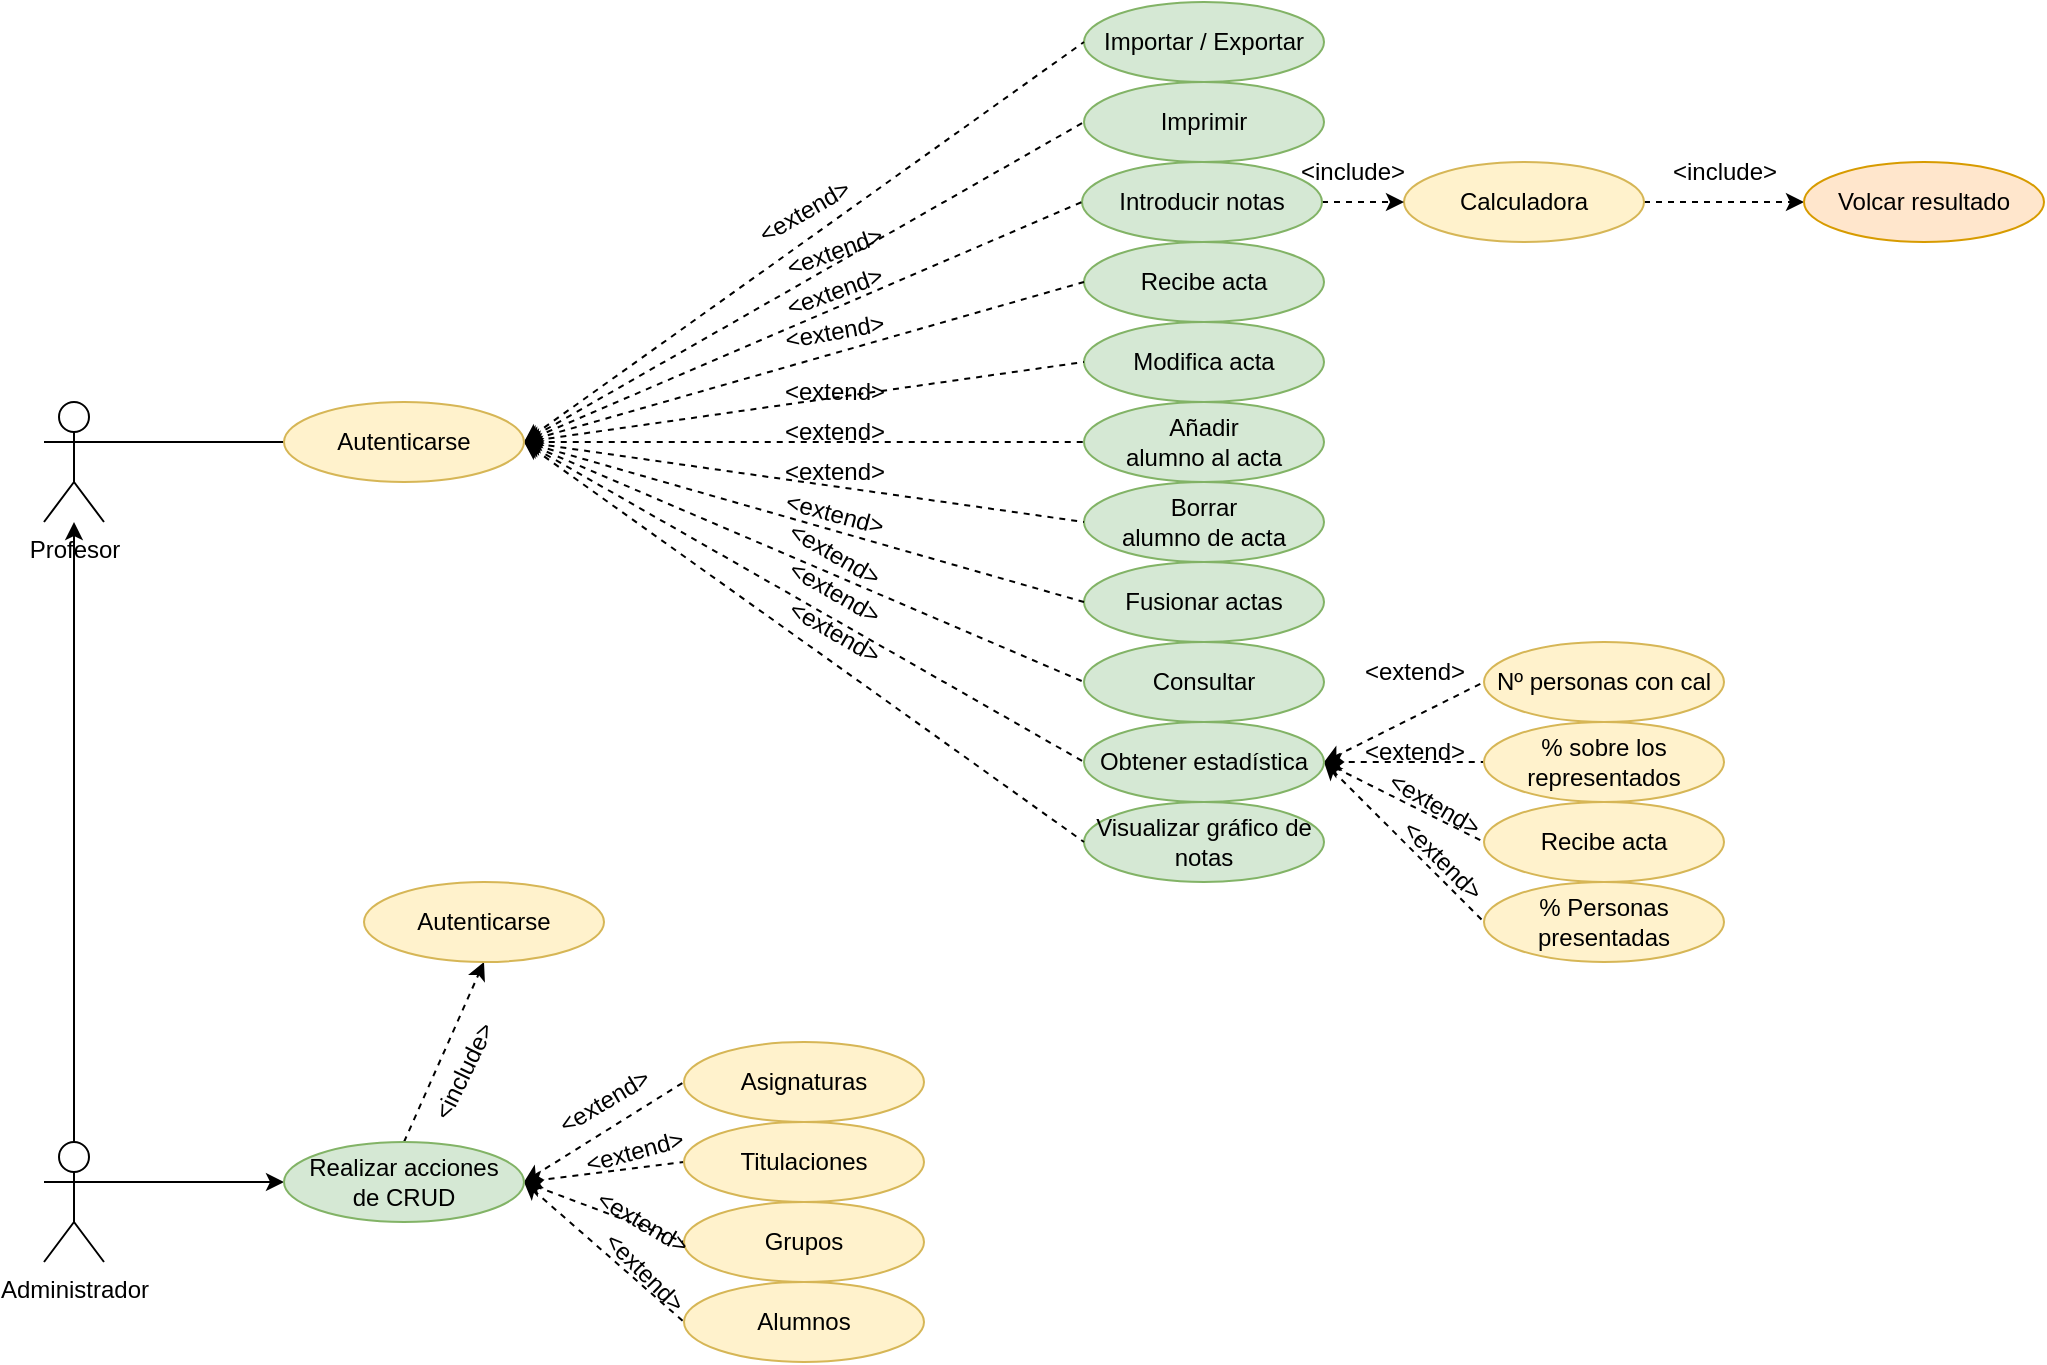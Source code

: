 <mxfile version="20.8.13" type="github">
  <diagram name="Página-1" id="47JntAUj07N4KFNGcbqV">
    <mxGraphModel dx="1434" dy="1940" grid="1" gridSize="10" guides="1" tooltips="1" connect="1" arrows="1" fold="1" page="1" pageScale="1" pageWidth="827" pageHeight="1169" math="0" shadow="0">
      <root>
        <mxCell id="0" />
        <mxCell id="1" parent="0" />
        <mxCell id="PZFaTxIFbQHAkJl3-58i-22" style="edgeStyle=none;rounded=0;orthogonalLoop=1;jettySize=auto;html=1;exitX=1;exitY=0.333;exitDx=0;exitDy=0;exitPerimeter=0;entryX=0;entryY=0.5;entryDx=0;entryDy=0;startArrow=none;startFill=0;endArrow=none;endFill=0;" edge="1" parent="1" source="qn6lafyghwuCk_e5bY4_-1" target="PZFaTxIFbQHAkJl3-58i-21">
          <mxGeometry relative="1" as="geometry" />
        </mxCell>
        <mxCell id="qn6lafyghwuCk_e5bY4_-1" value="Profesor" style="shape=umlActor;verticalLabelPosition=bottom;verticalAlign=top;html=1;outlineConnect=0;" parent="1" vertex="1">
          <mxGeometry x="40" y="80" width="30" height="60" as="geometry" />
        </mxCell>
        <mxCell id="qn6lafyghwuCk_e5bY4_-3" style="edgeStyle=orthogonalEdgeStyle;rounded=0;orthogonalLoop=1;jettySize=auto;html=1;" parent="1" source="qn6lafyghwuCk_e5bY4_-2" target="qn6lafyghwuCk_e5bY4_-1" edge="1">
          <mxGeometry relative="1" as="geometry" />
        </mxCell>
        <mxCell id="PZFaTxIFbQHAkJl3-58i-1" style="edgeStyle=orthogonalEdgeStyle;rounded=0;orthogonalLoop=1;jettySize=auto;html=1;exitX=1;exitY=0.333;exitDx=0;exitDy=0;exitPerimeter=0;entryX=0;entryY=0.5;entryDx=0;entryDy=0;" edge="1" parent="1" source="qn6lafyghwuCk_e5bY4_-2" target="e0_zev7lUgPOxNIeThjS-72">
          <mxGeometry relative="1" as="geometry" />
        </mxCell>
        <mxCell id="qn6lafyghwuCk_e5bY4_-2" value="&lt;div&gt;Administrador&lt;/div&gt;" style="shape=umlActor;verticalLabelPosition=bottom;verticalAlign=top;html=1;outlineConnect=0;" parent="1" vertex="1">
          <mxGeometry x="40" y="450" width="30" height="60" as="geometry" />
        </mxCell>
        <mxCell id="qn6lafyghwuCk_e5bY4_-5" value="Recibe acta" style="ellipse;whiteSpace=wrap;html=1;fillColor=#d5e8d4;strokeColor=#82b366;" parent="1" vertex="1">
          <mxGeometry x="560" width="120" height="40" as="geometry" />
        </mxCell>
        <mxCell id="qn6lafyghwuCk_e5bY4_-6" value="Modifica acta" style="ellipse;whiteSpace=wrap;html=1;fillColor=#d5e8d4;strokeColor=#82b366;" parent="1" vertex="1">
          <mxGeometry x="560" y="40" width="120" height="40" as="geometry" />
        </mxCell>
        <mxCell id="qn6lafyghwuCk_e5bY4_-7" value="&lt;div&gt;Borrar &lt;br&gt;&lt;/div&gt;&lt;div&gt;alumno de acta&lt;/div&gt;" style="ellipse;whiteSpace=wrap;html=1;fillColor=#d5e8d4;strokeColor=#82b366;" parent="1" vertex="1">
          <mxGeometry x="560" y="120" width="120" height="40" as="geometry" />
        </mxCell>
        <mxCell id="qn6lafyghwuCk_e5bY4_-8" value="Fusionar actas" style="ellipse;whiteSpace=wrap;html=1;fillColor=#d5e8d4;strokeColor=#82b366;" parent="1" vertex="1">
          <mxGeometry x="560" y="160" width="120" height="40" as="geometry" />
        </mxCell>
        <mxCell id="qn6lafyghwuCk_e5bY4_-9" value="Consultar" style="ellipse;whiteSpace=wrap;html=1;fillColor=#d5e8d4;strokeColor=#82b366;" parent="1" vertex="1">
          <mxGeometry x="560" y="200" width="120" height="40" as="geometry" />
        </mxCell>
        <mxCell id="e0_zev7lUgPOxNIeThjS-8" style="edgeStyle=none;rounded=0;orthogonalLoop=1;jettySize=auto;html=1;exitX=1;exitY=0.5;exitDx=0;exitDy=0;entryX=0;entryY=0.5;entryDx=0;entryDy=0;endArrow=none;endFill=0;dashed=1;startArrow=classic;startFill=1;" parent="1" source="qn6lafyghwuCk_e5bY4_-10" target="qn6lafyghwuCk_e5bY4_-11" edge="1">
          <mxGeometry relative="1" as="geometry" />
        </mxCell>
        <mxCell id="e0_zev7lUgPOxNIeThjS-9" style="edgeStyle=none;rounded=0;orthogonalLoop=1;jettySize=auto;html=1;exitX=1;exitY=0.5;exitDx=0;exitDy=0;entryX=0;entryY=0.5;entryDx=0;entryDy=0;endArrow=none;endFill=0;dashed=1;startArrow=classic;startFill=1;" parent="1" source="qn6lafyghwuCk_e5bY4_-10" target="qn6lafyghwuCk_e5bY4_-12" edge="1">
          <mxGeometry relative="1" as="geometry" />
        </mxCell>
        <mxCell id="e0_zev7lUgPOxNIeThjS-10" style="edgeStyle=none;rounded=0;orthogonalLoop=1;jettySize=auto;html=1;exitX=1;exitY=0.5;exitDx=0;exitDy=0;entryX=0;entryY=0.5;entryDx=0;entryDy=0;endArrow=none;endFill=0;dashed=1;startArrow=classic;startFill=1;" parent="1" source="qn6lafyghwuCk_e5bY4_-10" target="qn6lafyghwuCk_e5bY4_-13" edge="1">
          <mxGeometry relative="1" as="geometry" />
        </mxCell>
        <mxCell id="e0_zev7lUgPOxNIeThjS-17" style="edgeStyle=none;rounded=0;orthogonalLoop=1;jettySize=auto;html=1;exitX=1;exitY=0.5;exitDx=0;exitDy=0;entryX=0;entryY=0.5;entryDx=0;entryDy=0;dashed=1;startArrow=classic;startFill=1;endArrow=none;endFill=0;" parent="1" source="qn6lafyghwuCk_e5bY4_-10" target="e0_zev7lUgPOxNIeThjS-15" edge="1">
          <mxGeometry relative="1" as="geometry" />
        </mxCell>
        <mxCell id="qn6lafyghwuCk_e5bY4_-10" value="Obtener estadística" style="ellipse;whiteSpace=wrap;html=1;fillColor=#d5e8d4;strokeColor=#82b366;" parent="1" vertex="1">
          <mxGeometry x="560" y="240" width="120" height="40" as="geometry" />
        </mxCell>
        <mxCell id="qn6lafyghwuCk_e5bY4_-11" value="Nº personas con cal" style="ellipse;whiteSpace=wrap;html=1;fillColor=#fff2cc;strokeColor=#d6b656;" parent="1" vertex="1">
          <mxGeometry x="760" y="200" width="120" height="40" as="geometry" />
        </mxCell>
        <mxCell id="qn6lafyghwuCk_e5bY4_-12" value="% sobre los representados" style="ellipse;whiteSpace=wrap;html=1;fillColor=#fff2cc;strokeColor=#d6b656;" parent="1" vertex="1">
          <mxGeometry x="760" y="240" width="120" height="40" as="geometry" />
        </mxCell>
        <mxCell id="qn6lafyghwuCk_e5bY4_-13" value="Recibe acta" style="ellipse;whiteSpace=wrap;html=1;fillColor=#fff2cc;strokeColor=#d6b656;" parent="1" vertex="1">
          <mxGeometry x="760" y="280" width="120" height="40" as="geometry" />
        </mxCell>
        <mxCell id="qn6lafyghwuCk_e5bY4_-14" value="&lt;div&gt;Añadir &lt;br&gt;&lt;/div&gt;&lt;div&gt;alumno al acta&lt;/div&gt;" style="ellipse;whiteSpace=wrap;html=1;fillColor=#d5e8d4;strokeColor=#82b366;" parent="1" vertex="1">
          <mxGeometry x="560" y="80" width="120" height="40" as="geometry" />
        </mxCell>
        <mxCell id="e0_zev7lUgPOxNIeThjS-11" value="&amp;lt;extend&amp;gt;" style="text;html=1;align=center;verticalAlign=middle;resizable=0;points=[];autosize=1;strokeColor=none;fillColor=none;" parent="1" vertex="1">
          <mxGeometry x="690" y="200" width="70" height="30" as="geometry" />
        </mxCell>
        <mxCell id="e0_zev7lUgPOxNIeThjS-12" value="&amp;lt;extend&amp;gt;" style="text;html=1;align=center;verticalAlign=middle;resizable=0;points=[];autosize=1;strokeColor=none;fillColor=none;" parent="1" vertex="1">
          <mxGeometry x="690" y="240" width="70" height="30" as="geometry" />
        </mxCell>
        <mxCell id="e0_zev7lUgPOxNIeThjS-13" value="&amp;lt;extend&amp;gt;" style="text;html=1;align=center;verticalAlign=middle;resizable=0;points=[];autosize=1;strokeColor=none;fillColor=none;rotation=30;" parent="1" vertex="1">
          <mxGeometry x="700" y="266" width="70" height="30" as="geometry" />
        </mxCell>
        <mxCell id="e0_zev7lUgPOxNIeThjS-15" value="% Personas presentadas" style="ellipse;whiteSpace=wrap;html=1;fillColor=#fff2cc;strokeColor=#d6b656;" parent="1" vertex="1">
          <mxGeometry x="760" y="320" width="120" height="40" as="geometry" />
        </mxCell>
        <mxCell id="e0_zev7lUgPOxNIeThjS-18" value="&amp;lt;extend&amp;gt;" style="text;html=1;align=center;verticalAlign=middle;resizable=0;points=[];autosize=1;strokeColor=none;fillColor=none;rotation=45;" parent="1" vertex="1">
          <mxGeometry x="704" y="294" width="70" height="30" as="geometry" />
        </mxCell>
        <mxCell id="e0_zev7lUgPOxNIeThjS-19" value="Visualizar gráfico de notas" style="ellipse;whiteSpace=wrap;html=1;fillColor=#d5e8d4;strokeColor=#82b366;" parent="1" vertex="1">
          <mxGeometry x="560" y="280" width="120" height="40" as="geometry" />
        </mxCell>
        <mxCell id="e0_zev7lUgPOxNIeThjS-64" style="edgeStyle=none;rounded=0;orthogonalLoop=1;jettySize=auto;html=1;exitX=1;exitY=0.5;exitDx=0;exitDy=0;entryX=0;entryY=0.5;entryDx=0;entryDy=0;startArrow=none;startFill=0;endArrow=classic;endFill=1;dashed=1;" parent="1" source="e0_zev7lUgPOxNIeThjS-44" target="e0_zev7lUgPOxNIeThjS-63" edge="1">
          <mxGeometry relative="1" as="geometry" />
        </mxCell>
        <mxCell id="e0_zev7lUgPOxNIeThjS-44" value="Calculadora" style="ellipse;whiteSpace=wrap;html=1;fillColor=#fff2cc;strokeColor=#d6b656;" parent="1" vertex="1">
          <mxGeometry x="720" y="-40" width="120" height="40" as="geometry" />
        </mxCell>
        <mxCell id="e0_zev7lUgPOxNIeThjS-59" value="Imprimir" style="ellipse;whiteSpace=wrap;html=1;fillColor=#d5e8d4;strokeColor=#82b366;" parent="1" vertex="1">
          <mxGeometry x="560" y="-80" width="120" height="40" as="geometry" />
        </mxCell>
        <mxCell id="e0_zev7lUgPOxNIeThjS-62" value="Importar / Exportar" style="ellipse;whiteSpace=wrap;html=1;fillColor=#d5e8d4;strokeColor=#82b366;" parent="1" vertex="1">
          <mxGeometry x="560" y="-120" width="120" height="40" as="geometry" />
        </mxCell>
        <mxCell id="e0_zev7lUgPOxNIeThjS-63" value="Volcar resultado" style="ellipse;whiteSpace=wrap;html=1;fillColor=#ffe6cc;strokeColor=#d79b00;" parent="1" vertex="1">
          <mxGeometry x="920" y="-40" width="120" height="40" as="geometry" />
        </mxCell>
        <mxCell id="e0_zev7lUgPOxNIeThjS-65" value="&amp;lt;include&amp;gt;" style="text;html=1;align=center;verticalAlign=middle;resizable=0;points=[];autosize=1;strokeColor=none;fillColor=none;rotation=0;" parent="1" vertex="1">
          <mxGeometry x="840" y="-50" width="80" height="30" as="geometry" />
        </mxCell>
        <mxCell id="e0_zev7lUgPOxNIeThjS-70" style="edgeStyle=none;rounded=0;orthogonalLoop=1;jettySize=auto;html=1;exitX=1;exitY=0.5;exitDx=0;exitDy=0;dashed=1;startArrow=none;startFill=0;endArrow=classic;endFill=1;" parent="1" source="e0_zev7lUgPOxNIeThjS-69" target="e0_zev7lUgPOxNIeThjS-44" edge="1">
          <mxGeometry relative="1" as="geometry" />
        </mxCell>
        <mxCell id="e0_zev7lUgPOxNIeThjS-69" value="Introducir notas" style="ellipse;whiteSpace=wrap;html=1;fillColor=#d5e8d4;strokeColor=#82b366;" parent="1" vertex="1">
          <mxGeometry x="559" y="-40" width="120" height="40" as="geometry" />
        </mxCell>
        <mxCell id="e0_zev7lUgPOxNIeThjS-71" value="&amp;lt;include&amp;gt;" style="text;html=1;align=center;verticalAlign=middle;resizable=0;points=[];autosize=1;strokeColor=none;fillColor=none;" parent="1" vertex="1">
          <mxGeometry x="654" y="-50" width="80" height="30" as="geometry" />
        </mxCell>
        <mxCell id="PZFaTxIFbQHAkJl3-58i-5" style="edgeStyle=none;rounded=0;orthogonalLoop=1;jettySize=auto;html=1;exitX=0.5;exitY=0;exitDx=0;exitDy=0;entryX=0.5;entryY=1;entryDx=0;entryDy=0;endArrow=classic;endFill=1;dashed=1;" edge="1" parent="1" source="e0_zev7lUgPOxNIeThjS-72" target="PZFaTxIFbQHAkJl3-58i-4">
          <mxGeometry relative="1" as="geometry" />
        </mxCell>
        <mxCell id="PZFaTxIFbQHAkJl3-58i-11" style="edgeStyle=none;rounded=0;orthogonalLoop=1;jettySize=auto;html=1;exitX=1;exitY=0.5;exitDx=0;exitDy=0;entryX=0;entryY=0.5;entryDx=0;entryDy=0;dashed=1;endArrow=none;endFill=0;startArrow=classic;startFill=1;" edge="1" parent="1" source="e0_zev7lUgPOxNIeThjS-72" target="PZFaTxIFbQHAkJl3-58i-10">
          <mxGeometry relative="1" as="geometry" />
        </mxCell>
        <mxCell id="PZFaTxIFbQHAkJl3-58i-12" style="edgeStyle=none;rounded=0;orthogonalLoop=1;jettySize=auto;html=1;exitX=1;exitY=0.5;exitDx=0;exitDy=0;entryX=0;entryY=0.5;entryDx=0;entryDy=0;dashed=1;endArrow=none;endFill=0;startArrow=classic;startFill=1;" edge="1" parent="1" source="e0_zev7lUgPOxNIeThjS-72" target="PZFaTxIFbQHAkJl3-58i-9">
          <mxGeometry relative="1" as="geometry" />
        </mxCell>
        <mxCell id="PZFaTxIFbQHAkJl3-58i-13" style="edgeStyle=none;rounded=0;orthogonalLoop=1;jettySize=auto;html=1;exitX=1;exitY=0.5;exitDx=0;exitDy=0;entryX=0;entryY=0.5;entryDx=0;entryDy=0;dashed=1;endArrow=none;endFill=0;startArrow=classic;startFill=1;" edge="1" parent="1" source="e0_zev7lUgPOxNIeThjS-72" target="PZFaTxIFbQHAkJl3-58i-8">
          <mxGeometry relative="1" as="geometry" />
        </mxCell>
        <mxCell id="PZFaTxIFbQHAkJl3-58i-14" style="edgeStyle=none;rounded=0;orthogonalLoop=1;jettySize=auto;html=1;exitX=1;exitY=0.5;exitDx=0;exitDy=0;entryX=0;entryY=0.5;entryDx=0;entryDy=0;dashed=1;endArrow=none;endFill=0;startArrow=classic;startFill=1;" edge="1" parent="1" source="e0_zev7lUgPOxNIeThjS-72" target="PZFaTxIFbQHAkJl3-58i-7">
          <mxGeometry relative="1" as="geometry" />
        </mxCell>
        <mxCell id="e0_zev7lUgPOxNIeThjS-72" value="&lt;div&gt;Realizar acciones &lt;br&gt;&lt;/div&gt;&lt;div&gt;de CRUD&lt;/div&gt;" style="ellipse;whiteSpace=wrap;html=1;fillColor=#d5e8d4;strokeColor=#82b366;" parent="1" vertex="1">
          <mxGeometry x="160" y="450" width="120" height="40" as="geometry" />
        </mxCell>
        <mxCell id="PZFaTxIFbQHAkJl3-58i-4" value="Autenticarse" style="ellipse;whiteSpace=wrap;html=1;fillColor=#fff2cc;strokeColor=#d6b656;" vertex="1" parent="1">
          <mxGeometry x="200" y="320" width="120" height="40" as="geometry" />
        </mxCell>
        <mxCell id="PZFaTxIFbQHAkJl3-58i-7" value="Alumnos" style="ellipse;whiteSpace=wrap;html=1;fillColor=#fff2cc;strokeColor=#d6b656;" vertex="1" parent="1">
          <mxGeometry x="360" y="520" width="120" height="40" as="geometry" />
        </mxCell>
        <mxCell id="PZFaTxIFbQHAkJl3-58i-8" value="Grupos" style="ellipse;whiteSpace=wrap;html=1;fillColor=#fff2cc;strokeColor=#d6b656;" vertex="1" parent="1">
          <mxGeometry x="360" y="480" width="120" height="40" as="geometry" />
        </mxCell>
        <mxCell id="PZFaTxIFbQHAkJl3-58i-9" value="Titulaciones" style="ellipse;whiteSpace=wrap;html=1;fillColor=#fff2cc;strokeColor=#d6b656;" vertex="1" parent="1">
          <mxGeometry x="360" y="440" width="120" height="40" as="geometry" />
        </mxCell>
        <mxCell id="PZFaTxIFbQHAkJl3-58i-10" value="Asignaturas" style="ellipse;whiteSpace=wrap;html=1;fillColor=#fff2cc;strokeColor=#d6b656;" vertex="1" parent="1">
          <mxGeometry x="360" y="400" width="120" height="40" as="geometry" />
        </mxCell>
        <mxCell id="PZFaTxIFbQHAkJl3-58i-15" value="&amp;lt;extend&amp;gt;" style="text;html=1;align=center;verticalAlign=middle;resizable=0;points=[];autosize=1;strokeColor=none;fillColor=none;rotation=-31;" vertex="1" parent="1">
          <mxGeometry x="285" y="415" width="70" height="30" as="geometry" />
        </mxCell>
        <mxCell id="PZFaTxIFbQHAkJl3-58i-16" value="&amp;lt;extend&amp;gt;" style="text;html=1;align=center;verticalAlign=middle;resizable=0;points=[];autosize=1;strokeColor=none;fillColor=none;rotation=-15;" vertex="1" parent="1">
          <mxGeometry x="300" y="440" width="70" height="30" as="geometry" />
        </mxCell>
        <mxCell id="PZFaTxIFbQHAkJl3-58i-17" value="&amp;lt;extend&amp;gt;" style="text;html=1;align=center;verticalAlign=middle;resizable=0;points=[];autosize=1;strokeColor=none;fillColor=none;rotation=30;" vertex="1" parent="1">
          <mxGeometry x="304" y="475" width="70" height="30" as="geometry" />
        </mxCell>
        <mxCell id="PZFaTxIFbQHAkJl3-58i-18" value="&amp;lt;extend&amp;gt;" style="text;html=1;align=center;verticalAlign=middle;resizable=0;points=[];autosize=1;strokeColor=none;fillColor=none;rotation=45;" vertex="1" parent="1">
          <mxGeometry x="305" y="500" width="70" height="30" as="geometry" />
        </mxCell>
        <mxCell id="PZFaTxIFbQHAkJl3-58i-24" style="edgeStyle=none;rounded=0;orthogonalLoop=1;jettySize=auto;html=1;exitX=1;exitY=0.5;exitDx=0;exitDy=0;entryX=0;entryY=0.5;entryDx=0;entryDy=0;startArrow=classic;startFill=1;endArrow=none;endFill=0;dashed=1;" edge="1" parent="1" source="PZFaTxIFbQHAkJl3-58i-21" target="e0_zev7lUgPOxNIeThjS-62">
          <mxGeometry relative="1" as="geometry" />
        </mxCell>
        <mxCell id="PZFaTxIFbQHAkJl3-58i-25" style="edgeStyle=none;rounded=0;orthogonalLoop=1;jettySize=auto;html=1;exitX=1;exitY=0.5;exitDx=0;exitDy=0;entryX=0;entryY=0.5;entryDx=0;entryDy=0;startArrow=classic;startFill=1;endArrow=none;endFill=0;dashed=1;" edge="1" parent="1" source="PZFaTxIFbQHAkJl3-58i-21" target="e0_zev7lUgPOxNIeThjS-59">
          <mxGeometry relative="1" as="geometry" />
        </mxCell>
        <mxCell id="PZFaTxIFbQHAkJl3-58i-26" style="edgeStyle=none;rounded=0;orthogonalLoop=1;jettySize=auto;html=1;exitX=1;exitY=0.5;exitDx=0;exitDy=0;entryX=0;entryY=0.5;entryDx=0;entryDy=0;startArrow=classic;startFill=1;endArrow=none;endFill=0;dashed=1;" edge="1" parent="1" source="PZFaTxIFbQHAkJl3-58i-21" target="e0_zev7lUgPOxNIeThjS-69">
          <mxGeometry relative="1" as="geometry" />
        </mxCell>
        <mxCell id="PZFaTxIFbQHAkJl3-58i-27" style="edgeStyle=none;rounded=0;orthogonalLoop=1;jettySize=auto;html=1;exitX=1;exitY=0.5;exitDx=0;exitDy=0;entryX=0;entryY=0.5;entryDx=0;entryDy=0;startArrow=classic;startFill=1;endArrow=none;endFill=0;dashed=1;" edge="1" parent="1" source="PZFaTxIFbQHAkJl3-58i-21" target="qn6lafyghwuCk_e5bY4_-5">
          <mxGeometry relative="1" as="geometry" />
        </mxCell>
        <mxCell id="PZFaTxIFbQHAkJl3-58i-28" style="edgeStyle=none;rounded=0;orthogonalLoop=1;jettySize=auto;html=1;exitX=1;exitY=0.5;exitDx=0;exitDy=0;entryX=0;entryY=0.5;entryDx=0;entryDy=0;startArrow=classic;startFill=1;endArrow=none;endFill=0;dashed=1;" edge="1" parent="1" source="PZFaTxIFbQHAkJl3-58i-21" target="qn6lafyghwuCk_e5bY4_-6">
          <mxGeometry relative="1" as="geometry" />
        </mxCell>
        <mxCell id="PZFaTxIFbQHAkJl3-58i-29" style="edgeStyle=none;rounded=0;orthogonalLoop=1;jettySize=auto;html=1;exitX=1;exitY=0.5;exitDx=0;exitDy=0;entryX=0;entryY=0.5;entryDx=0;entryDy=0;startArrow=classic;startFill=1;endArrow=none;endFill=0;dashed=1;" edge="1" parent="1" source="PZFaTxIFbQHAkJl3-58i-21" target="qn6lafyghwuCk_e5bY4_-14">
          <mxGeometry relative="1" as="geometry" />
        </mxCell>
        <mxCell id="PZFaTxIFbQHAkJl3-58i-30" style="edgeStyle=none;rounded=0;orthogonalLoop=1;jettySize=auto;html=1;exitX=1;exitY=0.5;exitDx=0;exitDy=0;entryX=0;entryY=0.5;entryDx=0;entryDy=0;startArrow=classic;startFill=1;endArrow=none;endFill=0;dashed=1;" edge="1" parent="1" source="PZFaTxIFbQHAkJl3-58i-21" target="qn6lafyghwuCk_e5bY4_-7">
          <mxGeometry relative="1" as="geometry" />
        </mxCell>
        <mxCell id="PZFaTxIFbQHAkJl3-58i-31" style="edgeStyle=none;rounded=0;orthogonalLoop=1;jettySize=auto;html=1;exitX=1;exitY=0.5;exitDx=0;exitDy=0;entryX=0;entryY=0.5;entryDx=0;entryDy=0;startArrow=classic;startFill=1;endArrow=none;endFill=0;dashed=1;" edge="1" parent="1" source="PZFaTxIFbQHAkJl3-58i-21" target="qn6lafyghwuCk_e5bY4_-8">
          <mxGeometry relative="1" as="geometry" />
        </mxCell>
        <mxCell id="PZFaTxIFbQHAkJl3-58i-32" style="edgeStyle=none;rounded=0;orthogonalLoop=1;jettySize=auto;html=1;exitX=1;exitY=0.5;exitDx=0;exitDy=0;entryX=0;entryY=0.5;entryDx=0;entryDy=0;startArrow=classic;startFill=1;endArrow=none;endFill=0;dashed=1;" edge="1" parent="1" source="PZFaTxIFbQHAkJl3-58i-21" target="qn6lafyghwuCk_e5bY4_-9">
          <mxGeometry relative="1" as="geometry" />
        </mxCell>
        <mxCell id="PZFaTxIFbQHAkJl3-58i-33" style="edgeStyle=none;rounded=0;orthogonalLoop=1;jettySize=auto;html=1;exitX=1;exitY=0.5;exitDx=0;exitDy=0;entryX=0;entryY=0.5;entryDx=0;entryDy=0;startArrow=classic;startFill=1;endArrow=none;endFill=0;dashed=1;" edge="1" parent="1" source="PZFaTxIFbQHAkJl3-58i-21" target="qn6lafyghwuCk_e5bY4_-10">
          <mxGeometry relative="1" as="geometry" />
        </mxCell>
        <mxCell id="PZFaTxIFbQHAkJl3-58i-34" style="edgeStyle=none;rounded=0;orthogonalLoop=1;jettySize=auto;html=1;exitX=1;exitY=0.5;exitDx=0;exitDy=0;entryX=0;entryY=0.5;entryDx=0;entryDy=0;startArrow=classic;startFill=1;endArrow=none;endFill=0;dashed=1;" edge="1" parent="1" source="PZFaTxIFbQHAkJl3-58i-21" target="e0_zev7lUgPOxNIeThjS-19">
          <mxGeometry relative="1" as="geometry" />
        </mxCell>
        <mxCell id="PZFaTxIFbQHAkJl3-58i-21" value="Autenticarse" style="ellipse;whiteSpace=wrap;html=1;fillColor=#fff2cc;strokeColor=#d6b656;" vertex="1" parent="1">
          <mxGeometry x="160" y="80" width="120" height="40" as="geometry" />
        </mxCell>
        <mxCell id="PZFaTxIFbQHAkJl3-58i-35" value="&amp;lt;extend&amp;gt;" style="text;html=1;align=center;verticalAlign=middle;resizable=0;points=[];autosize=1;strokeColor=none;fillColor=none;rotation=-30;" vertex="1" parent="1">
          <mxGeometry x="385" y="-30" width="70" height="30" as="geometry" />
        </mxCell>
        <mxCell id="PZFaTxIFbQHAkJl3-58i-36" value="&amp;lt;extend&amp;gt;" style="text;html=1;align=center;verticalAlign=middle;resizable=0;points=[];autosize=1;strokeColor=none;fillColor=none;rotation=-20;" vertex="1" parent="1">
          <mxGeometry x="400" y="-10" width="70" height="30" as="geometry" />
        </mxCell>
        <mxCell id="PZFaTxIFbQHAkJl3-58i-37" value="&amp;lt;extend&amp;gt;" style="text;html=1;align=center;verticalAlign=middle;resizable=0;points=[];autosize=1;strokeColor=none;fillColor=none;rotation=-20;" vertex="1" parent="1">
          <mxGeometry x="400" y="10" width="70" height="30" as="geometry" />
        </mxCell>
        <mxCell id="PZFaTxIFbQHAkJl3-58i-38" value="&amp;lt;extend&amp;gt;" style="text;html=1;align=center;verticalAlign=middle;resizable=0;points=[];autosize=1;strokeColor=none;fillColor=none;rotation=-10;" vertex="1" parent="1">
          <mxGeometry x="400" y="30" width="70" height="30" as="geometry" />
        </mxCell>
        <mxCell id="PZFaTxIFbQHAkJl3-58i-39" value="&amp;lt;extend&amp;gt;" style="text;html=1;align=center;verticalAlign=middle;resizable=0;points=[];autosize=1;strokeColor=none;fillColor=none;" vertex="1" parent="1">
          <mxGeometry x="400" y="80" width="70" height="30" as="geometry" />
        </mxCell>
        <mxCell id="PZFaTxIFbQHAkJl3-58i-40" value="&amp;lt;extend&amp;gt;" style="text;html=1;align=center;verticalAlign=middle;resizable=0;points=[];autosize=1;strokeColor=none;fillColor=none;" vertex="1" parent="1">
          <mxGeometry x="400" y="60" width="70" height="30" as="geometry" />
        </mxCell>
        <mxCell id="PZFaTxIFbQHAkJl3-58i-41" value="&amp;lt;extend&amp;gt;" style="text;html=1;align=center;verticalAlign=middle;resizable=0;points=[];autosize=1;strokeColor=none;fillColor=none;" vertex="1" parent="1">
          <mxGeometry x="400" y="100" width="70" height="30" as="geometry" />
        </mxCell>
        <mxCell id="PZFaTxIFbQHAkJl3-58i-42" value="&amp;lt;extend&amp;gt;" style="text;html=1;align=center;verticalAlign=middle;resizable=0;points=[];autosize=1;strokeColor=none;fillColor=none;rotation=15;" vertex="1" parent="1">
          <mxGeometry x="400" y="121" width="70" height="30" as="geometry" />
        </mxCell>
        <mxCell id="PZFaTxIFbQHAkJl3-58i-43" value="&amp;lt;extend&amp;gt;" style="text;html=1;align=center;verticalAlign=middle;resizable=0;points=[];autosize=1;strokeColor=none;fillColor=none;rotation=30;" vertex="1" parent="1">
          <mxGeometry x="400" y="141" width="70" height="30" as="geometry" />
        </mxCell>
        <mxCell id="PZFaTxIFbQHAkJl3-58i-44" value="&amp;lt;extend&amp;gt;" style="text;html=1;align=center;verticalAlign=middle;resizable=0;points=[];autosize=1;strokeColor=none;fillColor=none;rotation=30;" vertex="1" parent="1">
          <mxGeometry x="400" y="160" width="70" height="30" as="geometry" />
        </mxCell>
        <mxCell id="PZFaTxIFbQHAkJl3-58i-45" value="&amp;lt;extend&amp;gt;" style="text;html=1;align=center;verticalAlign=middle;resizable=0;points=[];autosize=1;strokeColor=none;fillColor=none;rotation=30;" vertex="1" parent="1">
          <mxGeometry x="400" y="180" width="70" height="30" as="geometry" />
        </mxCell>
        <mxCell id="PZFaTxIFbQHAkJl3-58i-47" value="&amp;lt;include&amp;gt;" style="text;html=1;align=center;verticalAlign=middle;resizable=0;points=[];autosize=1;strokeColor=none;fillColor=none;rotation=-64;" vertex="1" parent="1">
          <mxGeometry x="210" y="400" width="80" height="30" as="geometry" />
        </mxCell>
      </root>
    </mxGraphModel>
  </diagram>
</mxfile>
